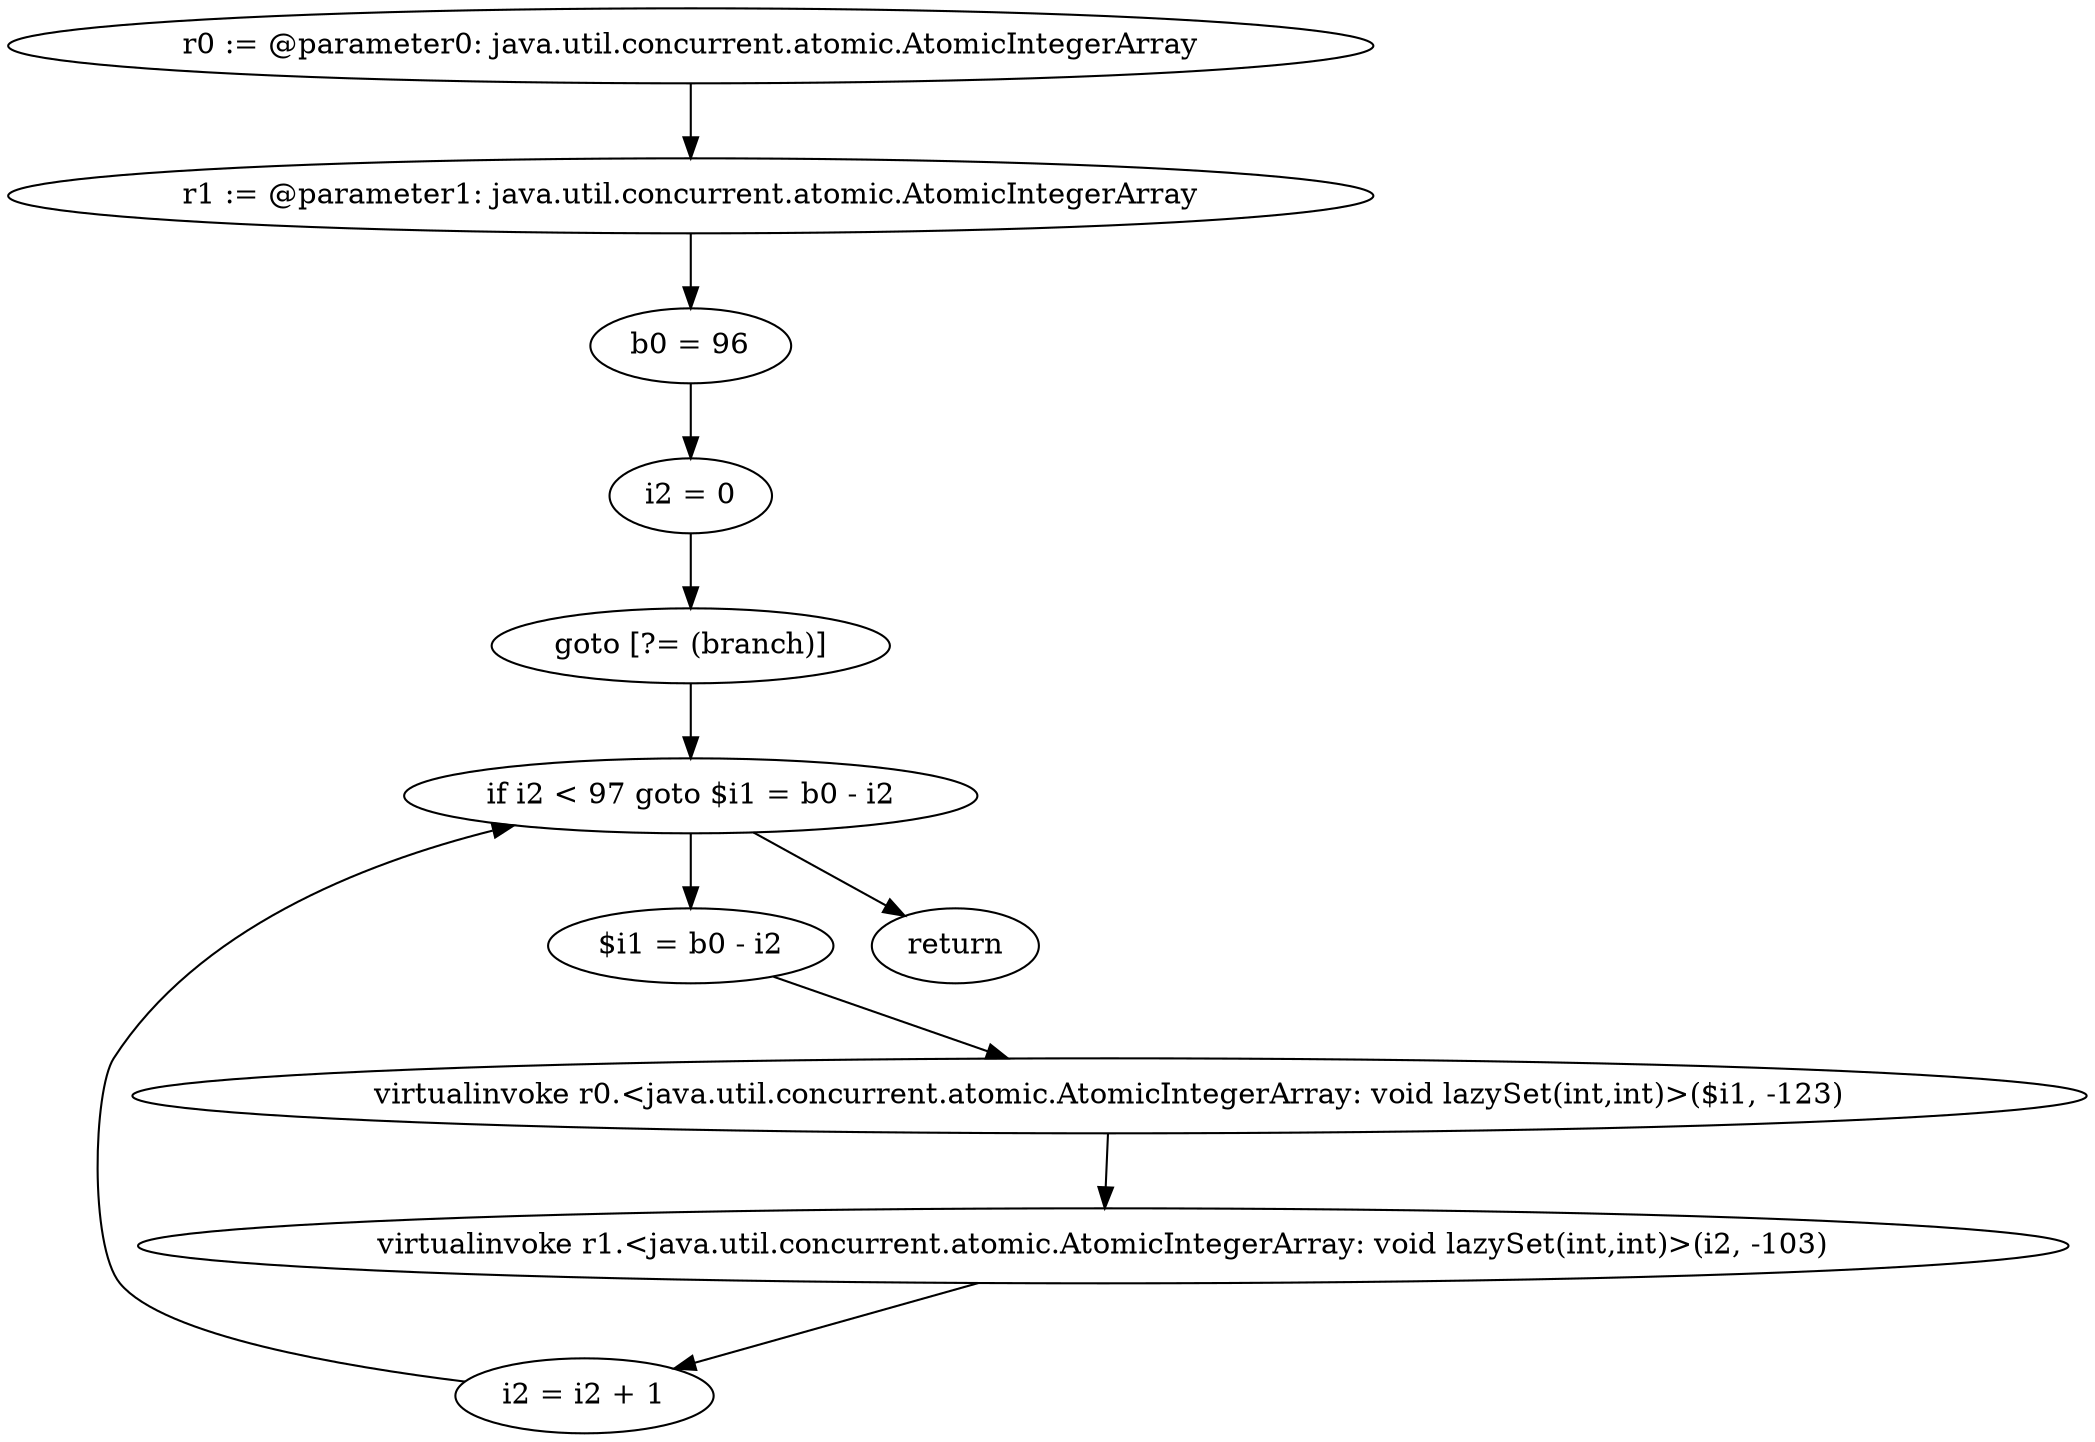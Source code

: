 digraph "unitGraph" {
    "r0 := @parameter0: java.util.concurrent.atomic.AtomicIntegerArray"
    "r1 := @parameter1: java.util.concurrent.atomic.AtomicIntegerArray"
    "b0 = 96"
    "i2 = 0"
    "goto [?= (branch)]"
    "$i1 = b0 - i2"
    "virtualinvoke r0.<java.util.concurrent.atomic.AtomicIntegerArray: void lazySet(int,int)>($i1, -123)"
    "virtualinvoke r1.<java.util.concurrent.atomic.AtomicIntegerArray: void lazySet(int,int)>(i2, -103)"
    "i2 = i2 + 1"
    "if i2 < 97 goto $i1 = b0 - i2"
    "return"
    "r0 := @parameter0: java.util.concurrent.atomic.AtomicIntegerArray"->"r1 := @parameter1: java.util.concurrent.atomic.AtomicIntegerArray";
    "r1 := @parameter1: java.util.concurrent.atomic.AtomicIntegerArray"->"b0 = 96";
    "b0 = 96"->"i2 = 0";
    "i2 = 0"->"goto [?= (branch)]";
    "goto [?= (branch)]"->"if i2 < 97 goto $i1 = b0 - i2";
    "$i1 = b0 - i2"->"virtualinvoke r0.<java.util.concurrent.atomic.AtomicIntegerArray: void lazySet(int,int)>($i1, -123)";
    "virtualinvoke r0.<java.util.concurrent.atomic.AtomicIntegerArray: void lazySet(int,int)>($i1, -123)"->"virtualinvoke r1.<java.util.concurrent.atomic.AtomicIntegerArray: void lazySet(int,int)>(i2, -103)";
    "virtualinvoke r1.<java.util.concurrent.atomic.AtomicIntegerArray: void lazySet(int,int)>(i2, -103)"->"i2 = i2 + 1";
    "i2 = i2 + 1"->"if i2 < 97 goto $i1 = b0 - i2";
    "if i2 < 97 goto $i1 = b0 - i2"->"return";
    "if i2 < 97 goto $i1 = b0 - i2"->"$i1 = b0 - i2";
}

